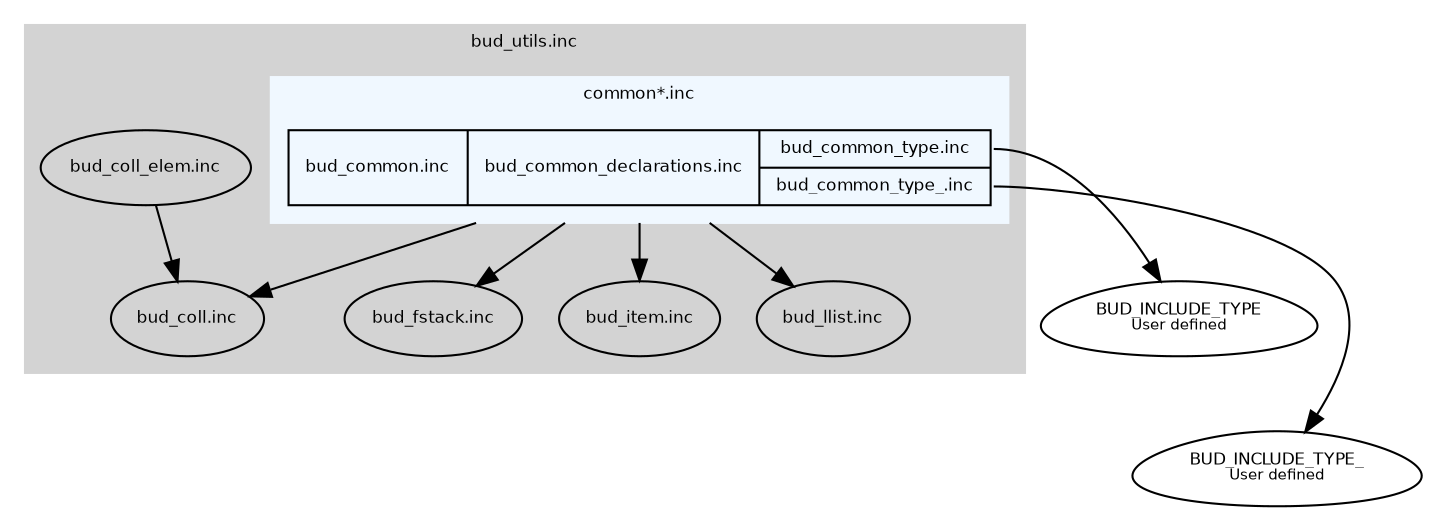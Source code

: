 ##Command to produce the output: "dot -Tpng thisfile > thisfile.png"

digraph budsInclude {
	graph [fontname = "helvetica", fontsize=8];
	node [fontname = "helvetica", fontsize=8];
	compound=true;
	remincross=true;
	overlap=false;

subgraph cluster_utils {
	style=filled;
	color=lightgray;
	label="bud_utils.inc";
	
	# Here comes the actual dependency graph
	subgraph cluster_common {
		style=filled;
		color=aliceblue;
		
		node [shape=record];
		bud [label="<common> bud_common.inc
			 |<common_declarations> bud_common_declarations.inc
			 |{<common_type> bud_common_type.inc
				 |<common_type_> bud_common_type_.inc
				 }"];
		
		// node [shape=oval, color=green];
		// common[label="bud_common.inc"];
		// common_declarations[label="bud_common_declarations.inc"];
		// common_type[label="bud_common_type.inc"];
		// common_type_[label="bud_common_type_.inc"];
		
		// common -> common_declarations -> common_type -> common_type_ [style=invis];

		label="common*.inc";
	}

node [shape=oval];
fstack[label="bud_fstack.inc"];

coll[label="bud_coll.inc"];

item[label="bud_item.inc"];

llist[label="bud_llist.inc"];

coll_elem[label="bud_coll_elem.inc"];


# Collection
bud -> coll [ltail=cluster_common];
coll_elem -> coll;

# Fstack
bud -> fstack [ltail=cluster_common];

# Item
bud -> item [ltail=cluster_common];

# Linked list
bud -> llist [ltail=cluster_common];

}

# defined variables (included)
node [shape=egg];
def_type[label=<BUD_INCLUDE_TYPE<BR /><FONT POINT-SIZE="7">User defined</FONT>>];
def_type_[label=<BUD_INCLUDE_TYPE_<BR /><FONT POINT-SIZE="7">User defined</FONT>>];

bud:common_type -> def_type;

bud:common_type_ -> def_type_;

# Alignment control
def_type -> def_type_ [style=invis];
}
